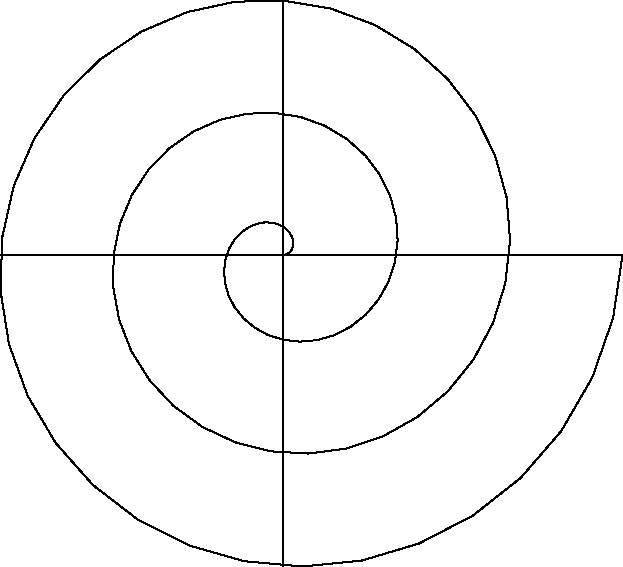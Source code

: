 size(16cm,10cm);
import contour;
import graph;
xaxis();
yaxis();

real x(real t) {return t*cos(t);}
real y(real t) {return t*sin(t);}

draw(graph(x,y,0,6*pi));



